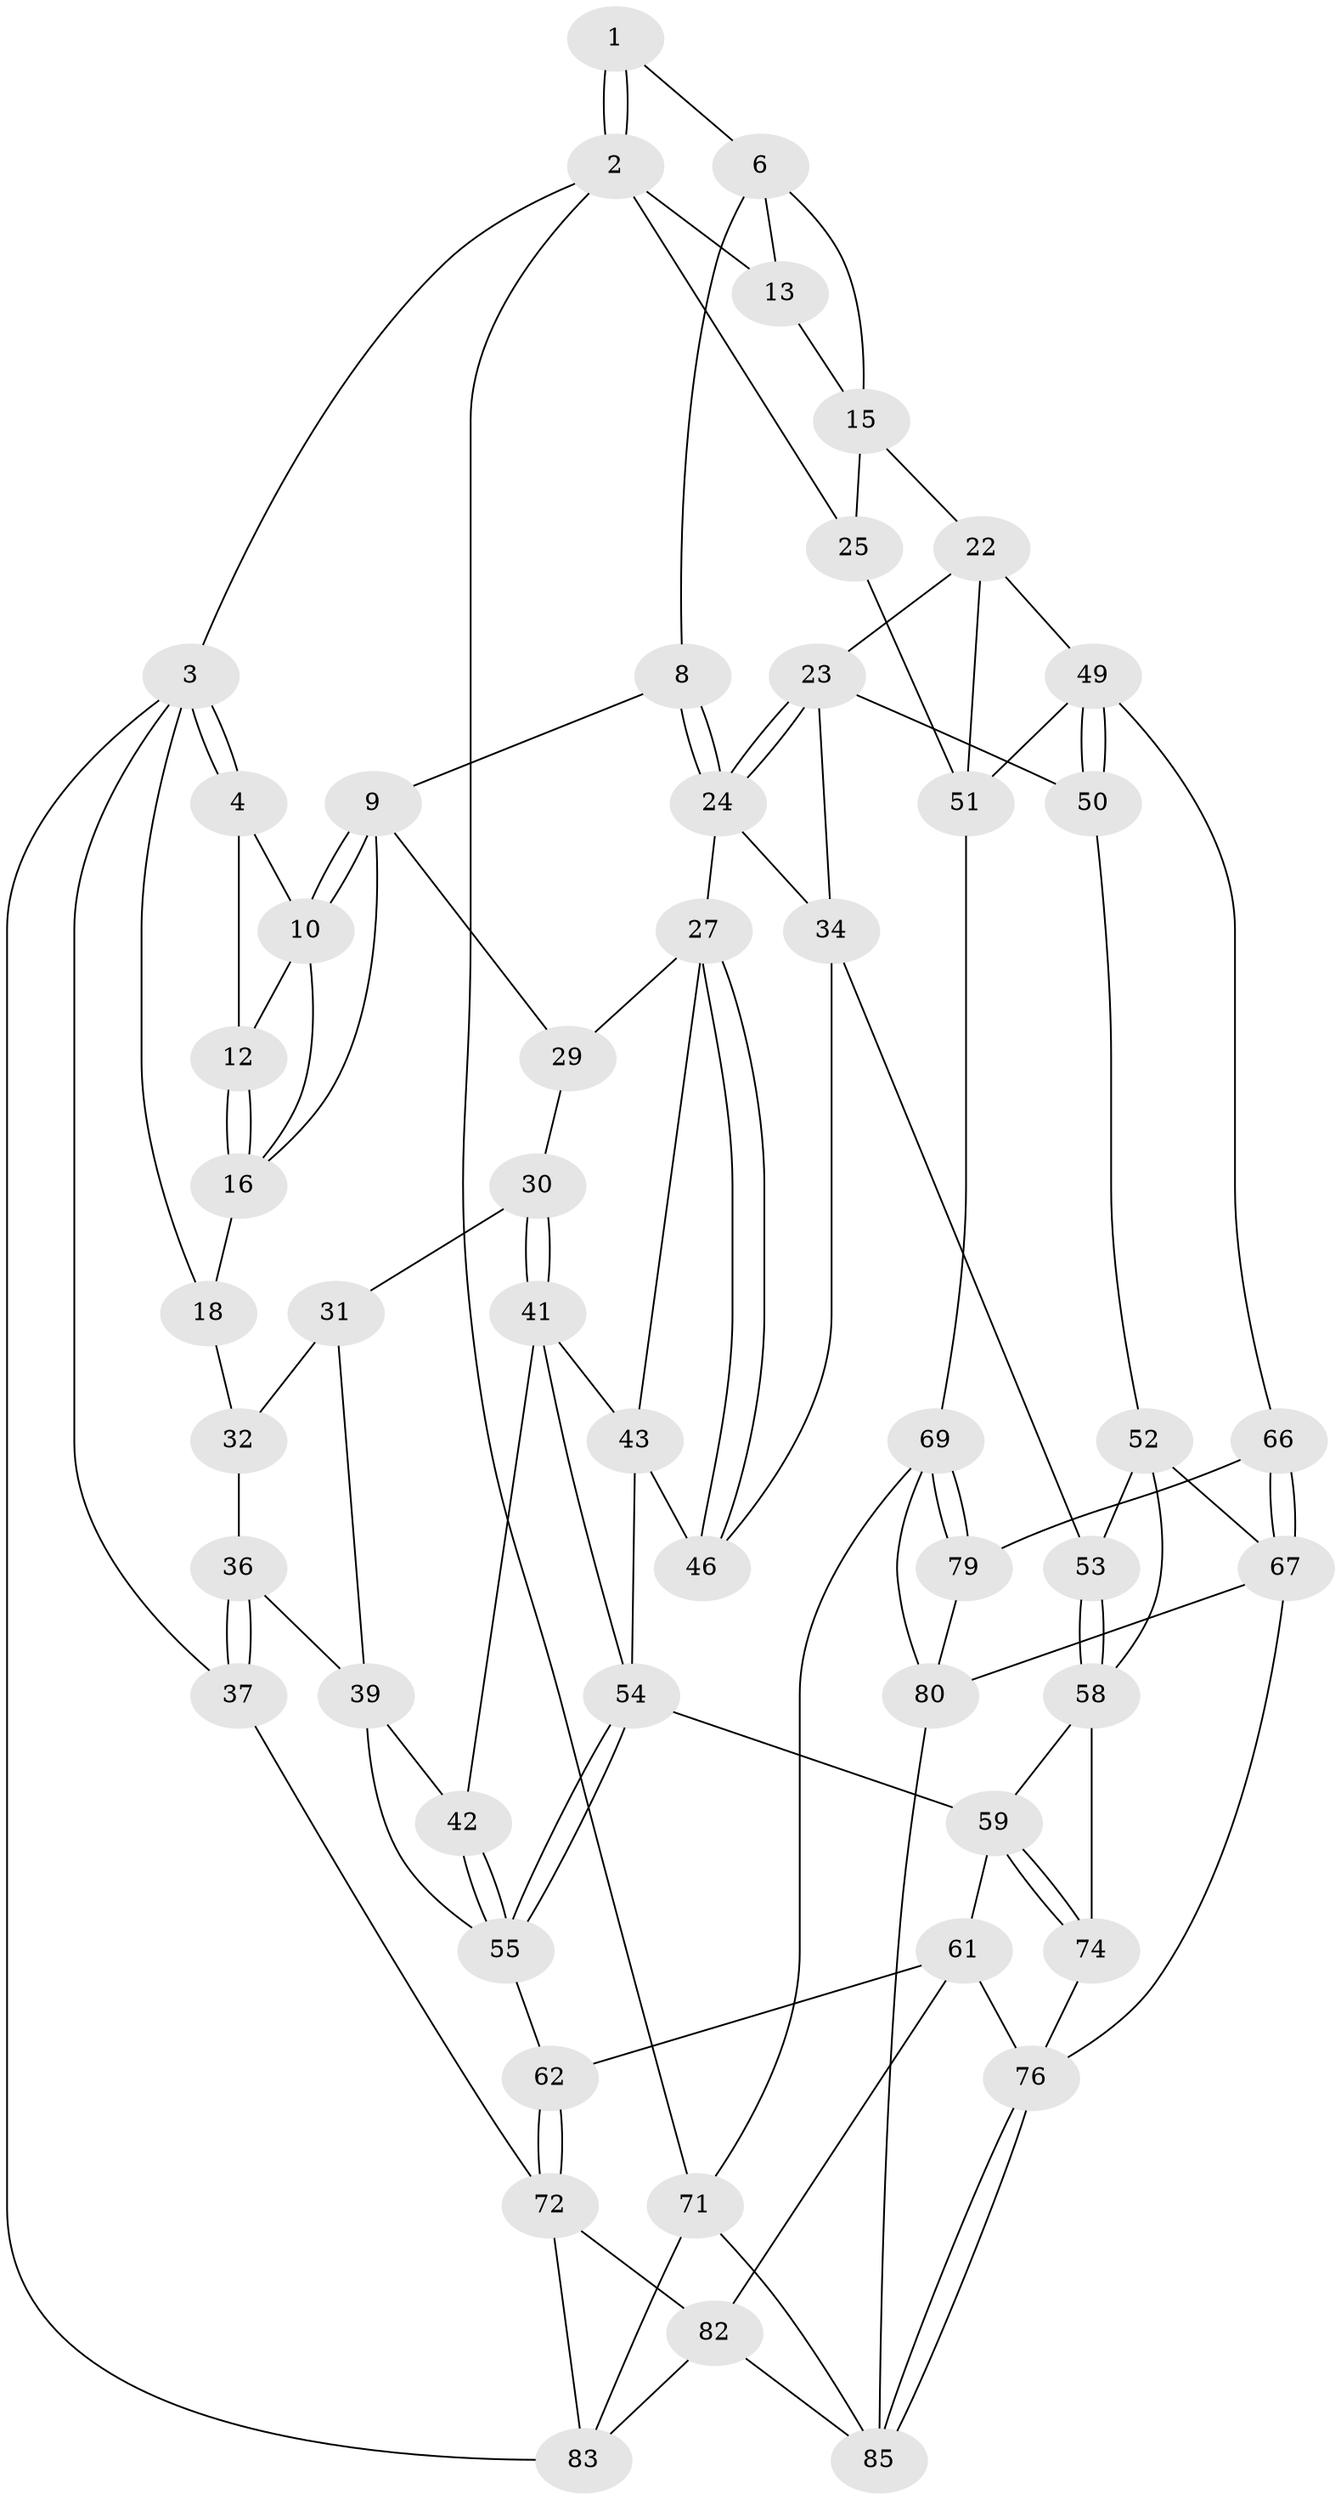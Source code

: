 // original degree distribution, {3: 0.023255813953488372, 6: 0.22093023255813954, 4: 0.2441860465116279, 5: 0.5116279069767442}
// Generated by graph-tools (version 1.1) at 2025/11/02/27/25 16:11:55]
// undirected, 53 vertices, 114 edges
graph export_dot {
graph [start="1"]
  node [color=gray90,style=filled];
  1 [pos="+0.7266680216930912+0"];
  2 [pos="+1+0",super="+14"];
  3 [pos="+0+0",super="+19"];
  4 [pos="+0.02117595866636002+0",super="+5"];
  6 [pos="+0.7300898171638+0",super="+7"];
  8 [pos="+0.49519929831040777+0.19991881650505958"];
  9 [pos="+0.48440215597588615+0.19420610324063092",super="+20"];
  10 [pos="+0.43135916107800754+0.04698716257625609",super="+11"];
  12 [pos="+0.16096652327441688+0.023908897161887113"];
  13 [pos="+0.9464769788444507+0.05147397907678728"];
  15 [pos="+0.814910019482453+0.189100588318897",super="+21"];
  16 [pos="+0.1764407452163665+0.10909638196334638",super="+17"];
  18 [pos="+0.04720758647796445+0.2463746858550397"];
  22 [pos="+0.8424936865459254+0.36139569747587624",super="+48"];
  23 [pos="+0.7869954897091095+0.3831767290848189",super="+35"];
  24 [pos="+0.5052186956759175+0.2381592329384364",super="+26"];
  25 [pos="+1+0.3668340961702069"];
  27 [pos="+0.4359152071083063+0.412059082601538",super="+28"];
  29 [pos="+0.28616696103398076+0.33395044912102057"];
  30 [pos="+0.23170724564342662+0.380623250783523"];
  31 [pos="+0.21581119272288096+0.3818916869007282",super="+38"];
  32 [pos="+0.1053796654928593+0.36701591444745435",super="+33"];
  34 [pos="+0.5940994636315108+0.417606974817123",super="+45"];
  36 [pos="+0+0.6175117961323972"];
  37 [pos="+0+0.6357215121588753"];
  39 [pos="+0.12819903596800777+0.5048361656383301",super="+40"];
  41 [pos="+0.22341499822571928+0.494525256037616",super="+44"];
  42 [pos="+0.17707826962044346+0.509891201874346"];
  43 [pos="+0.3386089232150344+0.47317628894235214",super="+47"];
  46 [pos="+0.5087416553909087+0.5227262703933588"];
  49 [pos="+0.8193999929156892+0.6530243089534099",super="+65"];
  50 [pos="+0.6855667313268704+0.5306861820538291"];
  51 [pos="+1+0.4638448757689717",super="+68"];
  52 [pos="+0.6056648032793072+0.5953004141025028",super="+63"];
  53 [pos="+0.5125547317598106+0.53298542539134"];
  54 [pos="+0.3067689729974888+0.5259527253656707",super="+56"];
  55 [pos="+0.2204336252179051+0.6315132446562237",super="+57"];
  58 [pos="+0.46503394756363836+0.6202298057283888",super="+64"];
  59 [pos="+0.41275363317010777+0.6619900437916564",super="+60"];
  61 [pos="+0.31285079596956133+0.7658956557258778",super="+78"];
  62 [pos="+0.21753929819635992+0.6672148685436569"];
  66 [pos="+0.8016122896619289+0.7400667834570976"];
  67 [pos="+0.7717347056409396+0.758599264732273",super="+75"];
  69 [pos="+1+0.7544362212273202",super="+70"];
  71 [pos="+1+1"];
  72 [pos="+0+0.7931889981789944",super="+73"];
  74 [pos="+0.5417243745381324+0.7345196039777535"];
  76 [pos="+0.5314539205366331+0.9791307709895248",super="+77"];
  79 [pos="+0.8319445059516438+0.7523321151556087"];
  80 [pos="+0.9364872839961098+0.8898779592380095",super="+81"];
  82 [pos="+0.17744711424420526+0.8856283727866641",super="+84"];
  83 [pos="+0+1"];
  85 [pos="+0.527148992393646+1",super="+86"];
  1 -- 2;
  1 -- 2;
  1 -- 6;
  2 -- 3;
  2 -- 71;
  2 -- 25;
  2 -- 13;
  3 -- 4;
  3 -- 4;
  3 -- 83;
  3 -- 18;
  3 -- 37;
  4 -- 12;
  4 -- 10;
  6 -- 13;
  6 -- 8;
  6 -- 15;
  8 -- 9;
  8 -- 24;
  8 -- 24;
  9 -- 10;
  9 -- 10;
  9 -- 29;
  9 -- 16;
  10 -- 16;
  10 -- 12;
  12 -- 16;
  12 -- 16;
  13 -- 15;
  15 -- 25;
  15 -- 22;
  16 -- 18;
  18 -- 32;
  22 -- 23;
  22 -- 49;
  22 -- 51;
  23 -- 24;
  23 -- 24;
  23 -- 34;
  23 -- 50;
  24 -- 34;
  24 -- 27;
  25 -- 51;
  27 -- 46;
  27 -- 46;
  27 -- 43;
  27 -- 29;
  29 -- 30;
  30 -- 31;
  30 -- 41;
  30 -- 41;
  31 -- 32 [weight=2];
  31 -- 39;
  32 -- 36;
  34 -- 53;
  34 -- 46;
  36 -- 37;
  36 -- 37;
  36 -- 39;
  37 -- 72;
  39 -- 42;
  39 -- 55;
  41 -- 42;
  41 -- 43;
  41 -- 54;
  42 -- 55;
  42 -- 55;
  43 -- 46;
  43 -- 54;
  49 -- 50;
  49 -- 50;
  49 -- 66;
  49 -- 51;
  50 -- 52;
  51 -- 69;
  52 -- 53;
  52 -- 58;
  52 -- 67;
  53 -- 58;
  53 -- 58;
  54 -- 55;
  54 -- 55;
  54 -- 59;
  55 -- 62;
  58 -- 59;
  58 -- 74;
  59 -- 74;
  59 -- 74;
  59 -- 61;
  61 -- 62;
  61 -- 82;
  61 -- 76;
  62 -- 72;
  62 -- 72;
  66 -- 67;
  66 -- 67;
  66 -- 79;
  67 -- 76;
  67 -- 80;
  69 -- 79;
  69 -- 79;
  69 -- 80;
  69 -- 71;
  71 -- 83;
  71 -- 85;
  72 -- 82;
  72 -- 83;
  74 -- 76;
  76 -- 85;
  76 -- 85;
  79 -- 80;
  80 -- 85;
  82 -- 83;
  82 -- 85;
}
